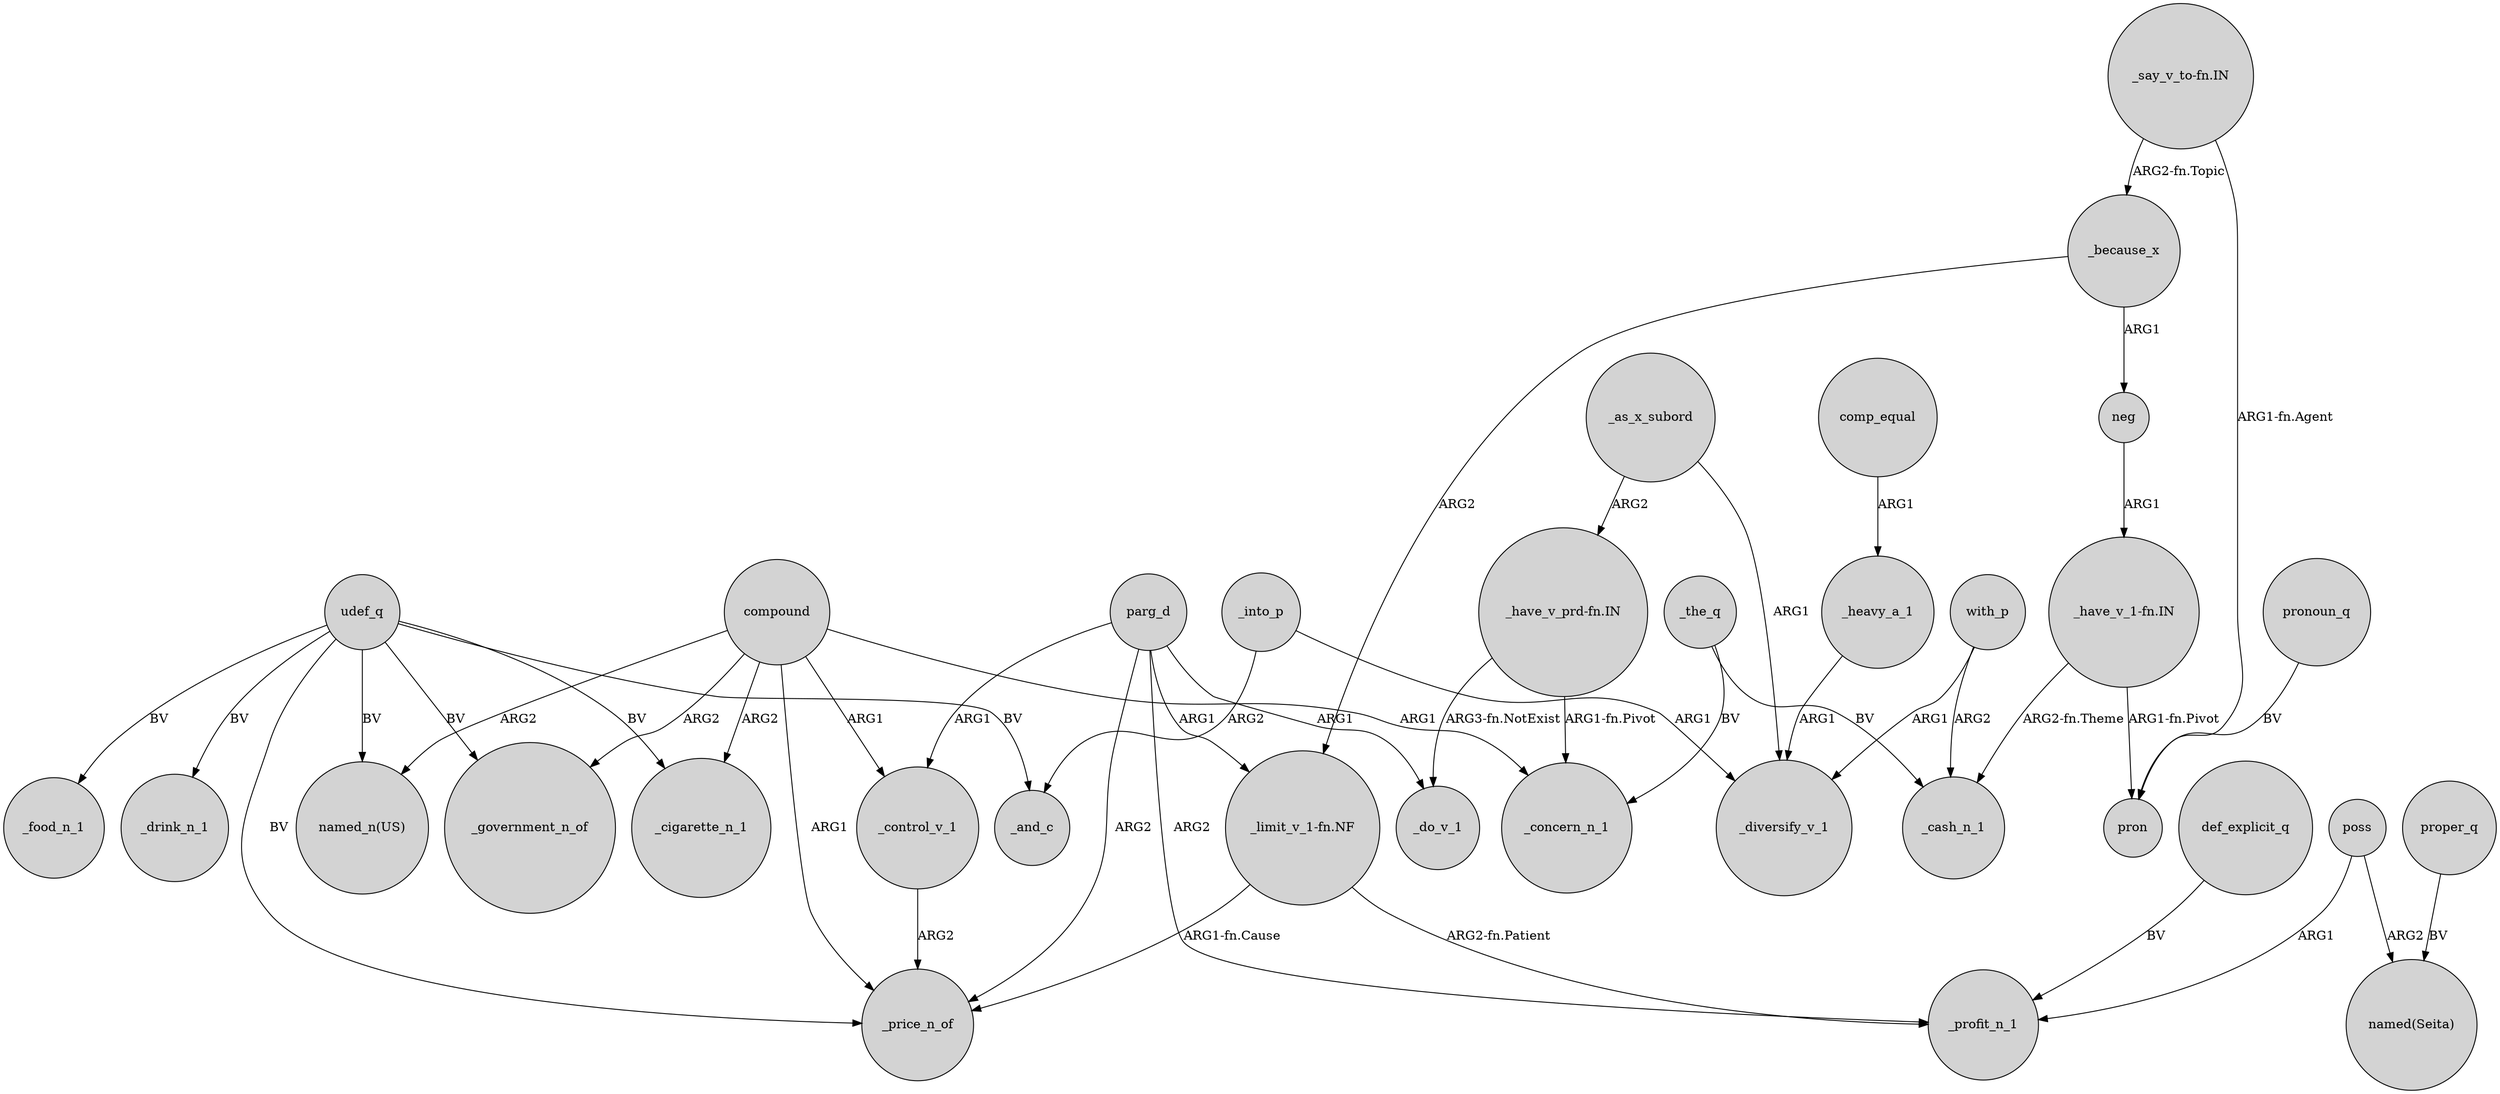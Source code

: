 digraph {
	node [shape=circle style=filled]
	udef_q -> _drink_n_1 [label=BV]
	parg_d -> _do_v_1 [label=ARG1]
	poss -> "named(Seita)" [label=ARG2]
	def_explicit_q -> _profit_n_1 [label=BV]
	with_p -> _cash_n_1 [label=ARG2]
	udef_q -> _price_n_of [label=BV]
	udef_q -> "named_n(US)" [label=BV]
	neg -> "_have_v_1-fn.IN" [label=ARG1]
	compound -> _government_n_of [label=ARG2]
	udef_q -> _government_n_of [label=BV]
	with_p -> _diversify_v_1 [label=ARG1]
	"_limit_v_1-fn.NF" -> _profit_n_1 [label="ARG2-fn.Patient"]
	compound -> _control_v_1 [label=ARG1]
	_as_x_subord -> "_have_v_prd-fn.IN" [label=ARG2]
	"_limit_v_1-fn.NF" -> _price_n_of [label="ARG1-fn.Cause"]
	_as_x_subord -> _diversify_v_1 [label=ARG1]
	parg_d -> _control_v_1 [label=ARG1]
	udef_q -> _cigarette_n_1 [label=BV]
	_heavy_a_1 -> _diversify_v_1 [label=ARG1]
	"_have_v_1-fn.IN" -> _cash_n_1 [label="ARG2-fn.Theme"]
	_control_v_1 -> _price_n_of [label=ARG2]
	"_have_v_1-fn.IN" -> pron [label="ARG1-fn.Pivot"]
	udef_q -> _food_n_1 [label=BV]
	compound -> "named_n(US)" [label=ARG2]
	_the_q -> _concern_n_1 [label=BV]
	"_say_v_to-fn.IN" -> _because_x [label="ARG2-fn.Topic"]
	parg_d -> "_limit_v_1-fn.NF" [label=ARG1]
	pronoun_q -> pron [label=BV]
	_into_p -> _diversify_v_1 [label=ARG1]
	"_have_v_prd-fn.IN" -> _do_v_1 [label="ARG3-fn.NotExist"]
	"_have_v_prd-fn.IN" -> _concern_n_1 [label="ARG1-fn.Pivot"]
	"_say_v_to-fn.IN" -> pron [label="ARG1-fn.Agent"]
	compound -> _cigarette_n_1 [label=ARG2]
	parg_d -> _profit_n_1 [label=ARG2]
	_into_p -> _and_c [label=ARG2]
	poss -> _profit_n_1 [label=ARG1]
	parg_d -> _price_n_of [label=ARG2]
	_because_x -> neg [label=ARG1]
	compound -> _price_n_of [label=ARG1]
	proper_q -> "named(Seita)" [label=BV]
	udef_q -> _and_c [label=BV]
	_the_q -> _cash_n_1 [label=BV]
	comp_equal -> _heavy_a_1 [label=ARG1]
	compound -> _concern_n_1 [label=ARG1]
	_because_x -> "_limit_v_1-fn.NF" [label=ARG2]
}
